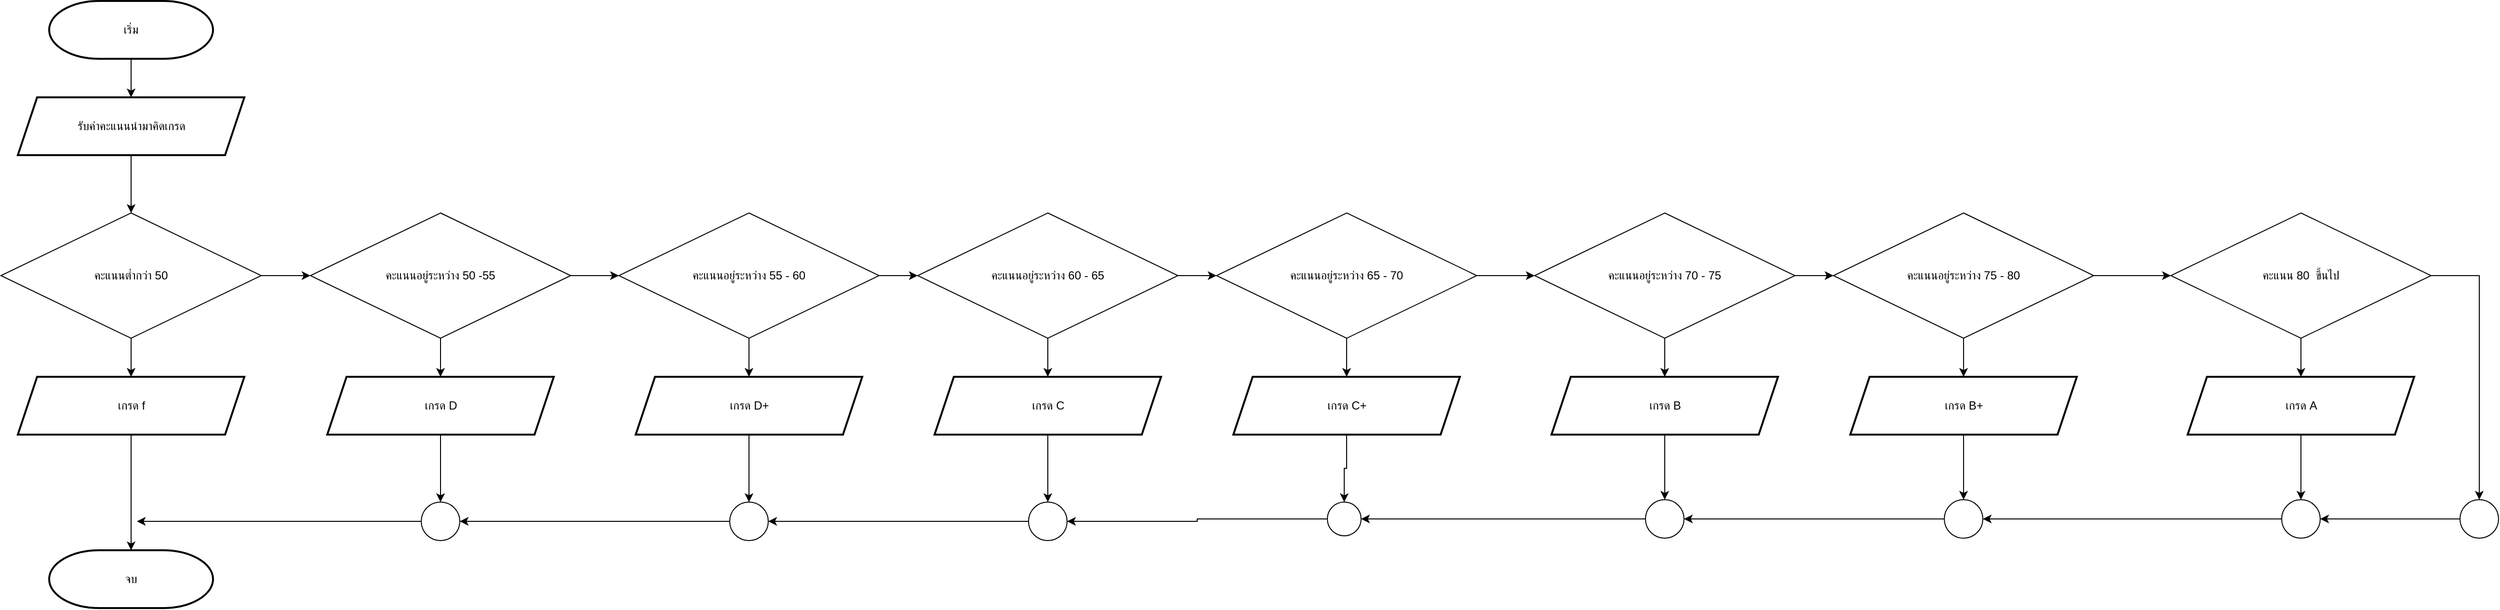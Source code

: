 <mxfile version="25.0.2">
  <diagram name="Page-1" id="ZFWVXQ1Z0pBYEthVD5IX">
    <mxGraphModel dx="2003" dy="913" grid="1" gridSize="10" guides="1" tooltips="1" connect="1" arrows="1" fold="1" page="0" pageScale="1" pageWidth="827" pageHeight="1169" math="0" shadow="0">
      <root>
        <mxCell id="0" />
        <mxCell id="1" parent="0" />
        <mxCell id="ozuZYW9Yd_BbHK_6cmDV-2" value="" style="edgeStyle=orthogonalEdgeStyle;rounded=0;orthogonalLoop=1;jettySize=auto;html=1;" edge="1" parent="1" source="8qHCZE8XLDsl83MSMVz2-1" target="ozuZYW9Yd_BbHK_6cmDV-1">
          <mxGeometry relative="1" as="geometry" />
        </mxCell>
        <mxCell id="8qHCZE8XLDsl83MSMVz2-1" value="เริ่ม" style="strokeWidth=2;html=1;shape=mxgraph.flowchart.terminator;whiteSpace=wrap;" parent="1" vertex="1">
          <mxGeometry x="329" y="60" width="170" height="60" as="geometry" />
        </mxCell>
        <mxCell id="ozuZYW9Yd_BbHK_6cmDV-4" value="" style="edgeStyle=orthogonalEdgeStyle;rounded=0;orthogonalLoop=1;jettySize=auto;html=1;" edge="1" parent="1" source="ozuZYW9Yd_BbHK_6cmDV-1" target="ozuZYW9Yd_BbHK_6cmDV-3">
          <mxGeometry relative="1" as="geometry" />
        </mxCell>
        <mxCell id="ozuZYW9Yd_BbHK_6cmDV-1" value="รับค่าคะแนนนำมาคิดเกรด" style="shape=parallelogram;perimeter=parallelogramPerimeter;whiteSpace=wrap;html=1;fixedSize=1;strokeWidth=2;" vertex="1" parent="1">
          <mxGeometry x="296.5" y="160" width="235" height="60" as="geometry" />
        </mxCell>
        <mxCell id="ozuZYW9Yd_BbHK_6cmDV-6" value="" style="edgeStyle=orthogonalEdgeStyle;rounded=0;orthogonalLoop=1;jettySize=auto;html=1;" edge="1" parent="1" source="ozuZYW9Yd_BbHK_6cmDV-3" target="ozuZYW9Yd_BbHK_6cmDV-5">
          <mxGeometry relative="1" as="geometry" />
        </mxCell>
        <mxCell id="ozuZYW9Yd_BbHK_6cmDV-9" value="" style="edgeStyle=orthogonalEdgeStyle;rounded=0;orthogonalLoop=1;jettySize=auto;html=1;" edge="1" parent="1" source="ozuZYW9Yd_BbHK_6cmDV-3" target="ozuZYW9Yd_BbHK_6cmDV-7">
          <mxGeometry relative="1" as="geometry" />
        </mxCell>
        <mxCell id="ozuZYW9Yd_BbHK_6cmDV-3" value="คะแนนต่ำกว่า 50" style="rhombus;whiteSpace=wrap;html=1;" vertex="1" parent="1">
          <mxGeometry x="279" y="280.0" width="270" height="130" as="geometry" />
        </mxCell>
        <mxCell id="ozuZYW9Yd_BbHK_6cmDV-5" value="&lt;div&gt;เกรด f&lt;/div&gt;" style="shape=parallelogram;perimeter=parallelogramPerimeter;whiteSpace=wrap;html=1;fixedSize=1;strokeWidth=2;" vertex="1" parent="1">
          <mxGeometry x="296.5" y="450" width="235" height="60" as="geometry" />
        </mxCell>
        <mxCell id="ozuZYW9Yd_BbHK_6cmDV-10" value="" style="edgeStyle=orthogonalEdgeStyle;rounded=0;orthogonalLoop=1;jettySize=auto;html=1;" edge="1" parent="1" source="ozuZYW9Yd_BbHK_6cmDV-7" target="ozuZYW9Yd_BbHK_6cmDV-8">
          <mxGeometry relative="1" as="geometry" />
        </mxCell>
        <mxCell id="ozuZYW9Yd_BbHK_6cmDV-13" value="" style="edgeStyle=orthogonalEdgeStyle;rounded=0;orthogonalLoop=1;jettySize=auto;html=1;" edge="1" parent="1" source="ozuZYW9Yd_BbHK_6cmDV-7" target="ozuZYW9Yd_BbHK_6cmDV-11">
          <mxGeometry relative="1" as="geometry" />
        </mxCell>
        <mxCell id="ozuZYW9Yd_BbHK_6cmDV-7" value="คะแนนอยู่ระหว่าง 50 -55" style="rhombus;whiteSpace=wrap;html=1;" vertex="1" parent="1">
          <mxGeometry x="600" y="280.0" width="270" height="130" as="geometry" />
        </mxCell>
        <mxCell id="ozuZYW9Yd_BbHK_6cmDV-42" value="" style="edgeStyle=orthogonalEdgeStyle;rounded=0;orthogonalLoop=1;jettySize=auto;html=1;" edge="1" parent="1" source="ozuZYW9Yd_BbHK_6cmDV-8" target="ozuZYW9Yd_BbHK_6cmDV-41">
          <mxGeometry relative="1" as="geometry" />
        </mxCell>
        <mxCell id="ozuZYW9Yd_BbHK_6cmDV-8" value="&lt;div&gt;เกรด D&lt;/div&gt;" style="shape=parallelogram;perimeter=parallelogramPerimeter;whiteSpace=wrap;html=1;fixedSize=1;strokeWidth=2;" vertex="1" parent="1">
          <mxGeometry x="617.5" y="450" width="235" height="60" as="geometry" />
        </mxCell>
        <mxCell id="ozuZYW9Yd_BbHK_6cmDV-14" value="" style="edgeStyle=orthogonalEdgeStyle;rounded=0;orthogonalLoop=1;jettySize=auto;html=1;" edge="1" parent="1" source="ozuZYW9Yd_BbHK_6cmDV-11" target="ozuZYW9Yd_BbHK_6cmDV-12">
          <mxGeometry relative="1" as="geometry" />
        </mxCell>
        <mxCell id="ozuZYW9Yd_BbHK_6cmDV-17" value="" style="edgeStyle=orthogonalEdgeStyle;rounded=0;orthogonalLoop=1;jettySize=auto;html=1;" edge="1" parent="1" source="ozuZYW9Yd_BbHK_6cmDV-11" target="ozuZYW9Yd_BbHK_6cmDV-15">
          <mxGeometry relative="1" as="geometry" />
        </mxCell>
        <mxCell id="ozuZYW9Yd_BbHK_6cmDV-11" value="คะแนนอยู่ระหว่าง 55 - 60" style="rhombus;whiteSpace=wrap;html=1;" vertex="1" parent="1">
          <mxGeometry x="920" y="280.0" width="270" height="130" as="geometry" />
        </mxCell>
        <mxCell id="ozuZYW9Yd_BbHK_6cmDV-45" value="" style="edgeStyle=orthogonalEdgeStyle;rounded=0;orthogonalLoop=1;jettySize=auto;html=1;" edge="1" parent="1" source="ozuZYW9Yd_BbHK_6cmDV-12" target="ozuZYW9Yd_BbHK_6cmDV-44">
          <mxGeometry relative="1" as="geometry" />
        </mxCell>
        <mxCell id="ozuZYW9Yd_BbHK_6cmDV-12" value="&lt;div&gt;เกรด D+&lt;/div&gt;" style="shape=parallelogram;perimeter=parallelogramPerimeter;whiteSpace=wrap;html=1;fixedSize=1;strokeWidth=2;" vertex="1" parent="1">
          <mxGeometry x="937.5" y="450" width="235" height="60" as="geometry" />
        </mxCell>
        <mxCell id="ozuZYW9Yd_BbHK_6cmDV-18" value="" style="edgeStyle=orthogonalEdgeStyle;rounded=0;orthogonalLoop=1;jettySize=auto;html=1;" edge="1" parent="1" source="ozuZYW9Yd_BbHK_6cmDV-15" target="ozuZYW9Yd_BbHK_6cmDV-16">
          <mxGeometry relative="1" as="geometry" />
        </mxCell>
        <mxCell id="ozuZYW9Yd_BbHK_6cmDV-21" value="" style="edgeStyle=orthogonalEdgeStyle;rounded=0;orthogonalLoop=1;jettySize=auto;html=1;" edge="1" parent="1" source="ozuZYW9Yd_BbHK_6cmDV-15" target="ozuZYW9Yd_BbHK_6cmDV-19">
          <mxGeometry relative="1" as="geometry" />
        </mxCell>
        <mxCell id="ozuZYW9Yd_BbHK_6cmDV-15" value="คะแนนอยู่ระหว่าง 60 - 65" style="rhombus;whiteSpace=wrap;html=1;" vertex="1" parent="1">
          <mxGeometry x="1230" y="280.0" width="270" height="130" as="geometry" />
        </mxCell>
        <mxCell id="ozuZYW9Yd_BbHK_6cmDV-48" value="" style="edgeStyle=orthogonalEdgeStyle;rounded=0;orthogonalLoop=1;jettySize=auto;html=1;" edge="1" parent="1" source="ozuZYW9Yd_BbHK_6cmDV-16" target="ozuZYW9Yd_BbHK_6cmDV-47">
          <mxGeometry relative="1" as="geometry" />
        </mxCell>
        <mxCell id="ozuZYW9Yd_BbHK_6cmDV-16" value="&lt;div&gt;เกรด C&lt;/div&gt;" style="shape=parallelogram;perimeter=parallelogramPerimeter;whiteSpace=wrap;html=1;fixedSize=1;strokeWidth=2;" vertex="1" parent="1">
          <mxGeometry x="1247.5" y="450" width="235" height="60" as="geometry" />
        </mxCell>
        <mxCell id="ozuZYW9Yd_BbHK_6cmDV-22" value="" style="edgeStyle=orthogonalEdgeStyle;rounded=0;orthogonalLoop=1;jettySize=auto;html=1;" edge="1" parent="1" source="ozuZYW9Yd_BbHK_6cmDV-19" target="ozuZYW9Yd_BbHK_6cmDV-20">
          <mxGeometry relative="1" as="geometry" />
        </mxCell>
        <mxCell id="ozuZYW9Yd_BbHK_6cmDV-25" value="" style="edgeStyle=orthogonalEdgeStyle;rounded=0;orthogonalLoop=1;jettySize=auto;html=1;" edge="1" parent="1" source="ozuZYW9Yd_BbHK_6cmDV-19" target="ozuZYW9Yd_BbHK_6cmDV-23">
          <mxGeometry relative="1" as="geometry" />
        </mxCell>
        <mxCell id="ozuZYW9Yd_BbHK_6cmDV-19" value="คะแนนอยู่ระหว่าง 65 - 70" style="rhombus;whiteSpace=wrap;html=1;" vertex="1" parent="1">
          <mxGeometry x="1540" y="280.0" width="270" height="130" as="geometry" />
        </mxCell>
        <mxCell id="ozuZYW9Yd_BbHK_6cmDV-51" value="" style="edgeStyle=orthogonalEdgeStyle;rounded=0;orthogonalLoop=1;jettySize=auto;html=1;" edge="1" parent="1" source="ozuZYW9Yd_BbHK_6cmDV-20" target="ozuZYW9Yd_BbHK_6cmDV-50">
          <mxGeometry relative="1" as="geometry" />
        </mxCell>
        <mxCell id="ozuZYW9Yd_BbHK_6cmDV-20" value="&lt;div&gt;เกรด C+&lt;/div&gt;" style="shape=parallelogram;perimeter=parallelogramPerimeter;whiteSpace=wrap;html=1;fixedSize=1;strokeWidth=2;" vertex="1" parent="1">
          <mxGeometry x="1557.5" y="450" width="235" height="60" as="geometry" />
        </mxCell>
        <mxCell id="ozuZYW9Yd_BbHK_6cmDV-26" value="" style="edgeStyle=orthogonalEdgeStyle;rounded=0;orthogonalLoop=1;jettySize=auto;html=1;" edge="1" parent="1" source="ozuZYW9Yd_BbHK_6cmDV-23" target="ozuZYW9Yd_BbHK_6cmDV-24">
          <mxGeometry relative="1" as="geometry" />
        </mxCell>
        <mxCell id="ozuZYW9Yd_BbHK_6cmDV-29" value="" style="edgeStyle=orthogonalEdgeStyle;rounded=0;orthogonalLoop=1;jettySize=auto;html=1;" edge="1" parent="1" source="ozuZYW9Yd_BbHK_6cmDV-23" target="ozuZYW9Yd_BbHK_6cmDV-27">
          <mxGeometry relative="1" as="geometry" />
        </mxCell>
        <mxCell id="ozuZYW9Yd_BbHK_6cmDV-23" value="คะแนนอยู่ระหว่าง 70 - 75" style="rhombus;whiteSpace=wrap;html=1;" vertex="1" parent="1">
          <mxGeometry x="1870" y="280.0" width="270" height="130" as="geometry" />
        </mxCell>
        <mxCell id="ozuZYW9Yd_BbHK_6cmDV-54" value="" style="edgeStyle=orthogonalEdgeStyle;rounded=0;orthogonalLoop=1;jettySize=auto;html=1;" edge="1" parent="1" source="ozuZYW9Yd_BbHK_6cmDV-24" target="ozuZYW9Yd_BbHK_6cmDV-53">
          <mxGeometry relative="1" as="geometry" />
        </mxCell>
        <mxCell id="ozuZYW9Yd_BbHK_6cmDV-24" value="&lt;div&gt;เกรด B&lt;/div&gt;" style="shape=parallelogram;perimeter=parallelogramPerimeter;whiteSpace=wrap;html=1;fixedSize=1;strokeWidth=2;" vertex="1" parent="1">
          <mxGeometry x="1887.5" y="450" width="235" height="60" as="geometry" />
        </mxCell>
        <mxCell id="ozuZYW9Yd_BbHK_6cmDV-30" value="" style="edgeStyle=orthogonalEdgeStyle;rounded=0;orthogonalLoop=1;jettySize=auto;html=1;" edge="1" parent="1" source="ozuZYW9Yd_BbHK_6cmDV-27" target="ozuZYW9Yd_BbHK_6cmDV-28">
          <mxGeometry relative="1" as="geometry" />
        </mxCell>
        <mxCell id="ozuZYW9Yd_BbHK_6cmDV-32" value="" style="edgeStyle=orthogonalEdgeStyle;rounded=0;orthogonalLoop=1;jettySize=auto;html=1;" edge="1" parent="1" source="ozuZYW9Yd_BbHK_6cmDV-27" target="ozuZYW9Yd_BbHK_6cmDV-31">
          <mxGeometry relative="1" as="geometry" />
        </mxCell>
        <mxCell id="ozuZYW9Yd_BbHK_6cmDV-27" value="คะแนนอยู่ระหว่าง 75 - 80" style="rhombus;whiteSpace=wrap;html=1;" vertex="1" parent="1">
          <mxGeometry x="2180" y="280.0" width="270" height="130" as="geometry" />
        </mxCell>
        <mxCell id="ozuZYW9Yd_BbHK_6cmDV-58" value="" style="edgeStyle=orthogonalEdgeStyle;rounded=0;orthogonalLoop=1;jettySize=auto;html=1;" edge="1" parent="1" source="ozuZYW9Yd_BbHK_6cmDV-28" target="ozuZYW9Yd_BbHK_6cmDV-56">
          <mxGeometry relative="1" as="geometry" />
        </mxCell>
        <mxCell id="ozuZYW9Yd_BbHK_6cmDV-28" value="&lt;div&gt;เกรด B+&lt;/div&gt;" style="shape=parallelogram;perimeter=parallelogramPerimeter;whiteSpace=wrap;html=1;fixedSize=1;strokeWidth=2;" vertex="1" parent="1">
          <mxGeometry x="2197.5" y="450" width="235" height="60" as="geometry" />
        </mxCell>
        <mxCell id="ozuZYW9Yd_BbHK_6cmDV-34" value="" style="edgeStyle=orthogonalEdgeStyle;rounded=0;orthogonalLoop=1;jettySize=auto;html=1;" edge="1" parent="1" source="ozuZYW9Yd_BbHK_6cmDV-31" target="ozuZYW9Yd_BbHK_6cmDV-33">
          <mxGeometry relative="1" as="geometry" />
        </mxCell>
        <mxCell id="ozuZYW9Yd_BbHK_6cmDV-63" style="edgeStyle=orthogonalEdgeStyle;rounded=0;orthogonalLoop=1;jettySize=auto;html=1;entryX=0.5;entryY=0;entryDx=0;entryDy=0;" edge="1" parent="1" source="ozuZYW9Yd_BbHK_6cmDV-31" target="ozuZYW9Yd_BbHK_6cmDV-62">
          <mxGeometry relative="1" as="geometry" />
        </mxCell>
        <mxCell id="ozuZYW9Yd_BbHK_6cmDV-31" value="คะแนน 80&amp;nbsp; ขึ้นไป" style="rhombus;whiteSpace=wrap;html=1;" vertex="1" parent="1">
          <mxGeometry x="2530" y="280.0" width="270" height="130" as="geometry" />
        </mxCell>
        <mxCell id="ozuZYW9Yd_BbHK_6cmDV-60" value="" style="edgeStyle=orthogonalEdgeStyle;rounded=0;orthogonalLoop=1;jettySize=auto;html=1;" edge="1" parent="1" source="ozuZYW9Yd_BbHK_6cmDV-33" target="ozuZYW9Yd_BbHK_6cmDV-57">
          <mxGeometry relative="1" as="geometry" />
        </mxCell>
        <mxCell id="ozuZYW9Yd_BbHK_6cmDV-33" value="&lt;div&gt;เกรด A&lt;/div&gt;" style="shape=parallelogram;perimeter=parallelogramPerimeter;whiteSpace=wrap;html=1;fixedSize=1;strokeWidth=2;" vertex="1" parent="1">
          <mxGeometry x="2547.5" y="450" width="235" height="60" as="geometry" />
        </mxCell>
        <mxCell id="ozuZYW9Yd_BbHK_6cmDV-35" value="จบ" style="strokeWidth=2;html=1;shape=mxgraph.flowchart.terminator;whiteSpace=wrap;" vertex="1" parent="1">
          <mxGeometry x="329" y="630" width="170" height="60" as="geometry" />
        </mxCell>
        <mxCell id="ozuZYW9Yd_BbHK_6cmDV-39" style="edgeStyle=orthogonalEdgeStyle;rounded=0;orthogonalLoop=1;jettySize=auto;html=1;entryX=0.5;entryY=0;entryDx=0;entryDy=0;entryPerimeter=0;" edge="1" parent="1" source="ozuZYW9Yd_BbHK_6cmDV-5" target="ozuZYW9Yd_BbHK_6cmDV-35">
          <mxGeometry relative="1" as="geometry" />
        </mxCell>
        <mxCell id="ozuZYW9Yd_BbHK_6cmDV-43" style="edgeStyle=orthogonalEdgeStyle;rounded=0;orthogonalLoop=1;jettySize=auto;html=1;" edge="1" parent="1" source="ozuZYW9Yd_BbHK_6cmDV-41">
          <mxGeometry relative="1" as="geometry">
            <mxPoint x="420" y="600.0" as="targetPoint" />
          </mxGeometry>
        </mxCell>
        <mxCell id="ozuZYW9Yd_BbHK_6cmDV-41" value="" style="ellipse;whiteSpace=wrap;html=1;aspect=fixed;" vertex="1" parent="1">
          <mxGeometry x="715" y="580.0" width="40" height="40" as="geometry" />
        </mxCell>
        <mxCell id="ozuZYW9Yd_BbHK_6cmDV-46" style="edgeStyle=orthogonalEdgeStyle;rounded=0;orthogonalLoop=1;jettySize=auto;html=1;entryX=1;entryY=0.5;entryDx=0;entryDy=0;" edge="1" parent="1" source="ozuZYW9Yd_BbHK_6cmDV-44" target="ozuZYW9Yd_BbHK_6cmDV-41">
          <mxGeometry relative="1" as="geometry" />
        </mxCell>
        <mxCell id="ozuZYW9Yd_BbHK_6cmDV-44" value="" style="ellipse;whiteSpace=wrap;html=1;aspect=fixed;" vertex="1" parent="1">
          <mxGeometry x="1035" y="580.0" width="40" height="40" as="geometry" />
        </mxCell>
        <mxCell id="ozuZYW9Yd_BbHK_6cmDV-49" style="edgeStyle=orthogonalEdgeStyle;rounded=0;orthogonalLoop=1;jettySize=auto;html=1;entryX=1;entryY=0.5;entryDx=0;entryDy=0;" edge="1" parent="1" source="ozuZYW9Yd_BbHK_6cmDV-47" target="ozuZYW9Yd_BbHK_6cmDV-44">
          <mxGeometry relative="1" as="geometry" />
        </mxCell>
        <mxCell id="ozuZYW9Yd_BbHK_6cmDV-47" value="" style="ellipse;whiteSpace=wrap;html=1;aspect=fixed;" vertex="1" parent="1">
          <mxGeometry x="1345" y="580.0" width="40" height="40" as="geometry" />
        </mxCell>
        <mxCell id="ozuZYW9Yd_BbHK_6cmDV-52" style="edgeStyle=orthogonalEdgeStyle;rounded=0;orthogonalLoop=1;jettySize=auto;html=1;entryX=1;entryY=0.5;entryDx=0;entryDy=0;" edge="1" parent="1" source="ozuZYW9Yd_BbHK_6cmDV-50" target="ozuZYW9Yd_BbHK_6cmDV-47">
          <mxGeometry relative="1" as="geometry" />
        </mxCell>
        <mxCell id="ozuZYW9Yd_BbHK_6cmDV-50" value="" style="ellipse;whiteSpace=wrap;html=1;aspect=fixed;" vertex="1" parent="1">
          <mxGeometry x="1655" y="580" width="35" height="35" as="geometry" />
        </mxCell>
        <mxCell id="ozuZYW9Yd_BbHK_6cmDV-55" style="edgeStyle=orthogonalEdgeStyle;rounded=0;orthogonalLoop=1;jettySize=auto;html=1;entryX=1;entryY=0.5;entryDx=0;entryDy=0;" edge="1" parent="1" source="ozuZYW9Yd_BbHK_6cmDV-53" target="ozuZYW9Yd_BbHK_6cmDV-50">
          <mxGeometry relative="1" as="geometry" />
        </mxCell>
        <mxCell id="ozuZYW9Yd_BbHK_6cmDV-53" value="" style="ellipse;whiteSpace=wrap;html=1;aspect=fixed;" vertex="1" parent="1">
          <mxGeometry x="1985" y="577.5" width="40" height="40" as="geometry" />
        </mxCell>
        <mxCell id="ozuZYW9Yd_BbHK_6cmDV-59" style="edgeStyle=orthogonalEdgeStyle;rounded=0;orthogonalLoop=1;jettySize=auto;html=1;entryX=1;entryY=0.5;entryDx=0;entryDy=0;" edge="1" parent="1" source="ozuZYW9Yd_BbHK_6cmDV-56" target="ozuZYW9Yd_BbHK_6cmDV-53">
          <mxGeometry relative="1" as="geometry" />
        </mxCell>
        <mxCell id="ozuZYW9Yd_BbHK_6cmDV-56" value="" style="ellipse;whiteSpace=wrap;html=1;aspect=fixed;" vertex="1" parent="1">
          <mxGeometry x="2295" y="577.5" width="40" height="40" as="geometry" />
        </mxCell>
        <mxCell id="ozuZYW9Yd_BbHK_6cmDV-61" style="edgeStyle=orthogonalEdgeStyle;rounded=0;orthogonalLoop=1;jettySize=auto;html=1;entryX=1;entryY=0.5;entryDx=0;entryDy=0;" edge="1" parent="1" source="ozuZYW9Yd_BbHK_6cmDV-57" target="ozuZYW9Yd_BbHK_6cmDV-56">
          <mxGeometry relative="1" as="geometry" />
        </mxCell>
        <mxCell id="ozuZYW9Yd_BbHK_6cmDV-57" value="" style="ellipse;whiteSpace=wrap;html=1;aspect=fixed;" vertex="1" parent="1">
          <mxGeometry x="2645" y="577.5" width="40" height="40" as="geometry" />
        </mxCell>
        <mxCell id="ozuZYW9Yd_BbHK_6cmDV-64" style="edgeStyle=orthogonalEdgeStyle;rounded=0;orthogonalLoop=1;jettySize=auto;html=1;entryX=1;entryY=0.5;entryDx=0;entryDy=0;" edge="1" parent="1" source="ozuZYW9Yd_BbHK_6cmDV-62" target="ozuZYW9Yd_BbHK_6cmDV-57">
          <mxGeometry relative="1" as="geometry" />
        </mxCell>
        <mxCell id="ozuZYW9Yd_BbHK_6cmDV-62" value="" style="ellipse;whiteSpace=wrap;html=1;aspect=fixed;" vertex="1" parent="1">
          <mxGeometry x="2830" y="577.5" width="40" height="40" as="geometry" />
        </mxCell>
      </root>
    </mxGraphModel>
  </diagram>
</mxfile>
